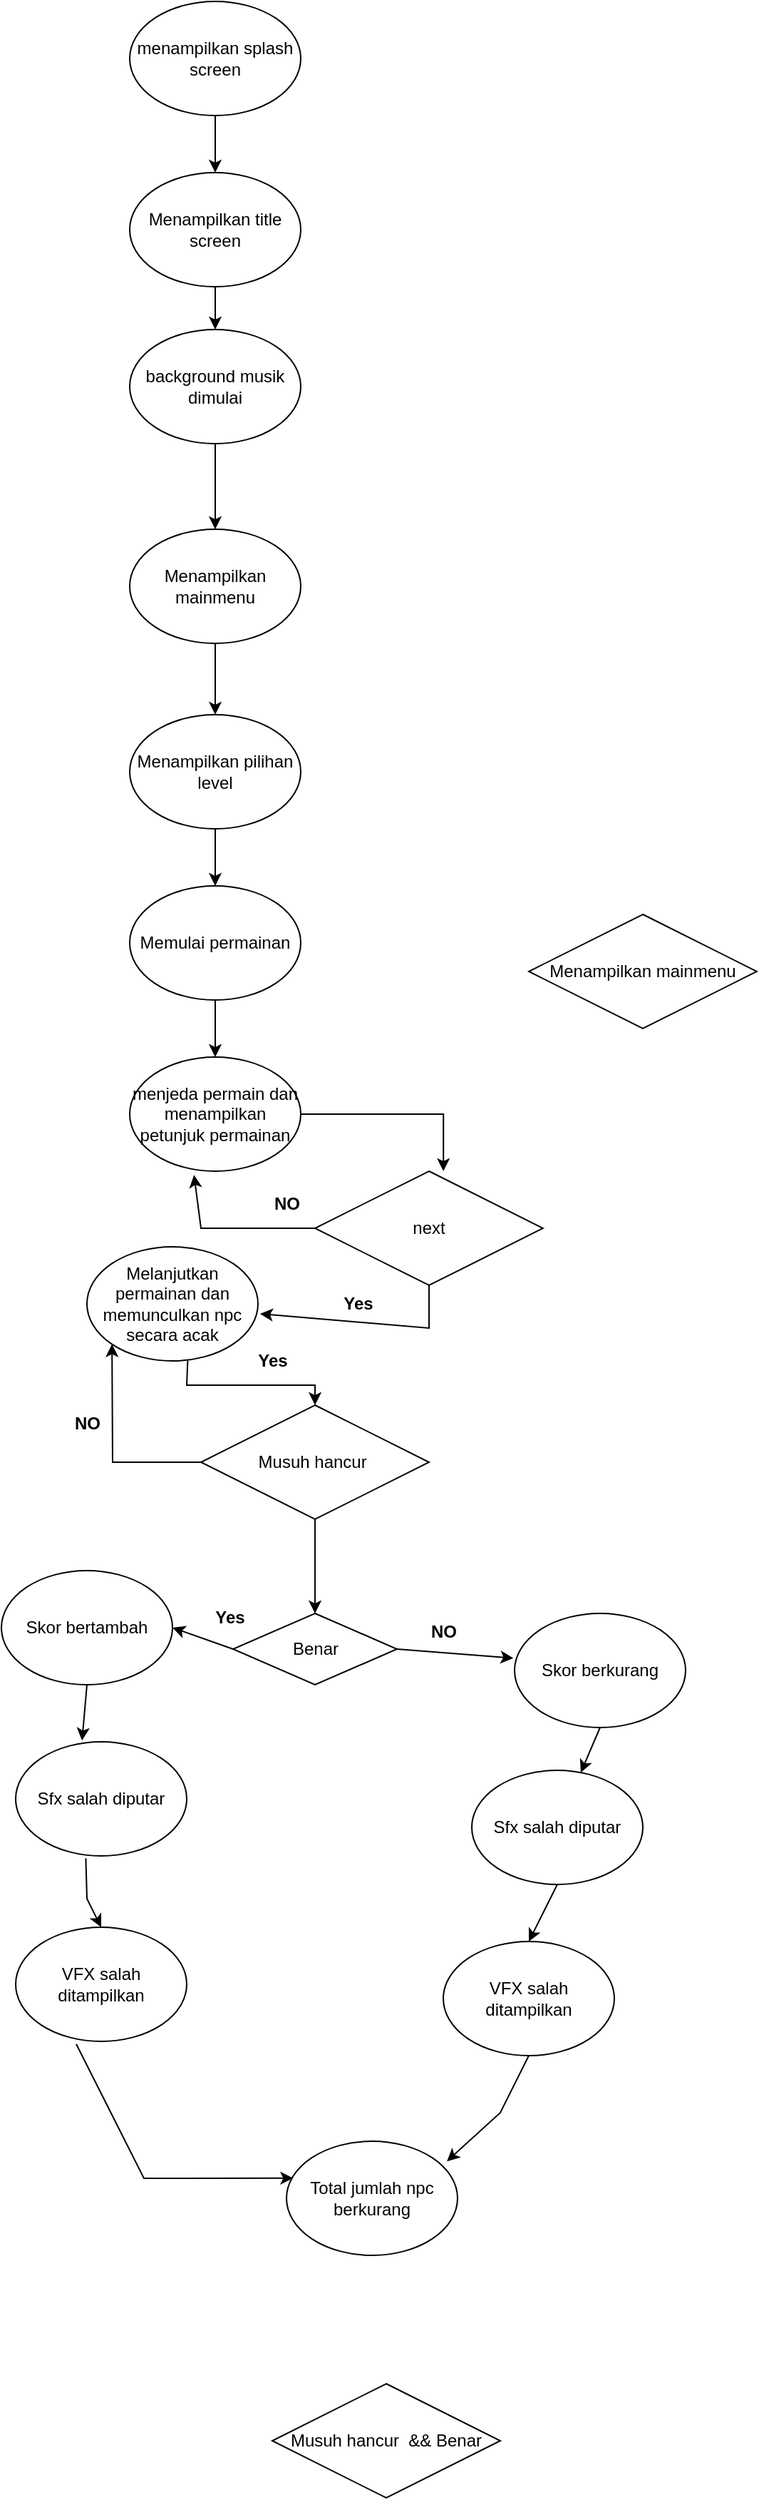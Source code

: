 <mxfile version="24.3.1" type="github">
  <diagram name="Page-1" id="_w-4o4oHEvFPpEyaA4Hl">
    <mxGraphModel dx="1086" dy="582" grid="1" gridSize="10" guides="1" tooltips="1" connect="1" arrows="1" fold="1" page="1" pageScale="1" pageWidth="850" pageHeight="1100" math="0" shadow="0">
      <root>
        <mxCell id="0" />
        <mxCell id="1" parent="0" />
        <mxCell id="fXjwy3XQdKXkn7aBWRbw-4" value="Menampilkan mainmenu" style="rhombus;whiteSpace=wrap;html=1;" vertex="1" parent="1">
          <mxGeometry x="460" y="710" width="160" height="80" as="geometry" />
        </mxCell>
        <mxCell id="fXjwy3XQdKXkn7aBWRbw-15" style="edgeStyle=orthogonalEdgeStyle;rounded=0;orthogonalLoop=1;jettySize=auto;html=1;entryX=0.5;entryY=0;entryDx=0;entryDy=0;" edge="1" parent="1" source="fXjwy3XQdKXkn7aBWRbw-5" target="fXjwy3XQdKXkn7aBWRbw-6">
          <mxGeometry relative="1" as="geometry" />
        </mxCell>
        <mxCell id="fXjwy3XQdKXkn7aBWRbw-5" value="menampilkan splash screen" style="ellipse;whiteSpace=wrap;html=1;" vertex="1" parent="1">
          <mxGeometry x="180" y="70" width="120" height="80" as="geometry" />
        </mxCell>
        <mxCell id="fXjwy3XQdKXkn7aBWRbw-21" style="edgeStyle=orthogonalEdgeStyle;rounded=0;orthogonalLoop=1;jettySize=auto;html=1;entryX=0.5;entryY=0;entryDx=0;entryDy=0;" edge="1" parent="1" source="fXjwy3XQdKXkn7aBWRbw-6" target="fXjwy3XQdKXkn7aBWRbw-20">
          <mxGeometry relative="1" as="geometry" />
        </mxCell>
        <mxCell id="fXjwy3XQdKXkn7aBWRbw-6" value="Menampilkan title screen" style="ellipse;whiteSpace=wrap;html=1;" vertex="1" parent="1">
          <mxGeometry x="180" y="190" width="120" height="80" as="geometry" />
        </mxCell>
        <mxCell id="fXjwy3XQdKXkn7aBWRbw-17" style="edgeStyle=orthogonalEdgeStyle;rounded=0;orthogonalLoop=1;jettySize=auto;html=1;entryX=0.5;entryY=0;entryDx=0;entryDy=0;" edge="1" parent="1" source="fXjwy3XQdKXkn7aBWRbw-7" target="fXjwy3XQdKXkn7aBWRbw-8">
          <mxGeometry relative="1" as="geometry" />
        </mxCell>
        <mxCell id="fXjwy3XQdKXkn7aBWRbw-7" value="Menampilkan mainmenu" style="ellipse;whiteSpace=wrap;html=1;" vertex="1" parent="1">
          <mxGeometry x="180" y="440" width="120" height="80" as="geometry" />
        </mxCell>
        <mxCell id="fXjwy3XQdKXkn7aBWRbw-19" style="edgeStyle=orthogonalEdgeStyle;rounded=0;orthogonalLoop=1;jettySize=auto;html=1;entryX=0.5;entryY=0;entryDx=0;entryDy=0;" edge="1" parent="1" source="fXjwy3XQdKXkn7aBWRbw-8" target="fXjwy3XQdKXkn7aBWRbw-9">
          <mxGeometry relative="1" as="geometry" />
        </mxCell>
        <mxCell id="fXjwy3XQdKXkn7aBWRbw-8" value="Menampilkan pilihan level" style="ellipse;whiteSpace=wrap;html=1;" vertex="1" parent="1">
          <mxGeometry x="180" y="570" width="120" height="80" as="geometry" />
        </mxCell>
        <mxCell id="fXjwy3XQdKXkn7aBWRbw-23" style="edgeStyle=orthogonalEdgeStyle;rounded=0;orthogonalLoop=1;jettySize=auto;html=1;entryX=0.5;entryY=0;entryDx=0;entryDy=0;" edge="1" parent="1" source="fXjwy3XQdKXkn7aBWRbw-9" target="fXjwy3XQdKXkn7aBWRbw-10">
          <mxGeometry relative="1" as="geometry" />
        </mxCell>
        <mxCell id="fXjwy3XQdKXkn7aBWRbw-9" value="Memulai permainan" style="ellipse;whiteSpace=wrap;html=1;" vertex="1" parent="1">
          <mxGeometry x="180" y="690" width="120" height="80" as="geometry" />
        </mxCell>
        <mxCell id="fXjwy3XQdKXkn7aBWRbw-25" style="edgeStyle=orthogonalEdgeStyle;rounded=0;orthogonalLoop=1;jettySize=auto;html=1;entryX=0.563;entryY=0;entryDx=0;entryDy=0;entryPerimeter=0;" edge="1" parent="1" source="fXjwy3XQdKXkn7aBWRbw-10" target="fXjwy3XQdKXkn7aBWRbw-24">
          <mxGeometry relative="1" as="geometry">
            <mxPoint x="400" y="850" as="targetPoint" />
          </mxGeometry>
        </mxCell>
        <mxCell id="fXjwy3XQdKXkn7aBWRbw-10" value="menjeda permain dan menampilkan petunjuk permainan" style="ellipse;whiteSpace=wrap;html=1;" vertex="1" parent="1">
          <mxGeometry x="180" y="810" width="120" height="80" as="geometry" />
        </mxCell>
        <mxCell id="fXjwy3XQdKXkn7aBWRbw-11" value="Melanjutkan permainan dan memunculkan npc secara acak" style="ellipse;whiteSpace=wrap;html=1;" vertex="1" parent="1">
          <mxGeometry x="150" y="943" width="120" height="80" as="geometry" />
        </mxCell>
        <mxCell id="fXjwy3XQdKXkn7aBWRbw-12" value="Musuh hancur&amp;nbsp;" style="rhombus;whiteSpace=wrap;html=1;" vertex="1" parent="1">
          <mxGeometry x="230" y="1054" width="160" height="80" as="geometry" />
        </mxCell>
        <mxCell id="fXjwy3XQdKXkn7aBWRbw-13" value="Total jumlah npc berkurang" style="ellipse;whiteSpace=wrap;html=1;" vertex="1" parent="1">
          <mxGeometry x="290" y="1570" width="120" height="80" as="geometry" />
        </mxCell>
        <mxCell id="fXjwy3XQdKXkn7aBWRbw-14" value="Skor bertambah" style="ellipse;whiteSpace=wrap;html=1;" vertex="1" parent="1">
          <mxGeometry x="90" y="1170" width="120" height="80" as="geometry" />
        </mxCell>
        <mxCell id="fXjwy3XQdKXkn7aBWRbw-22" style="edgeStyle=orthogonalEdgeStyle;rounded=0;orthogonalLoop=1;jettySize=auto;html=1;" edge="1" parent="1" source="fXjwy3XQdKXkn7aBWRbw-20" target="fXjwy3XQdKXkn7aBWRbw-7">
          <mxGeometry relative="1" as="geometry" />
        </mxCell>
        <mxCell id="fXjwy3XQdKXkn7aBWRbw-20" value="background musik dimulai" style="ellipse;whiteSpace=wrap;html=1;" vertex="1" parent="1">
          <mxGeometry x="180" y="300" width="120" height="80" as="geometry" />
        </mxCell>
        <mxCell id="fXjwy3XQdKXkn7aBWRbw-24" value="next" style="rhombus;whiteSpace=wrap;html=1;" vertex="1" parent="1">
          <mxGeometry x="310" y="890" width="160" height="80" as="geometry" />
        </mxCell>
        <mxCell id="fXjwy3XQdKXkn7aBWRbw-27" value="" style="endArrow=classic;html=1;rounded=0;exitX=0.5;exitY=1;exitDx=0;exitDy=0;entryX=1.012;entryY=0.587;entryDx=0;entryDy=0;entryPerimeter=0;" edge="1" parent="1" source="fXjwy3XQdKXkn7aBWRbw-24" target="fXjwy3XQdKXkn7aBWRbw-11">
          <mxGeometry width="50" height="50" relative="1" as="geometry">
            <mxPoint x="420" y="940" as="sourcePoint" />
            <mxPoint x="470" y="890" as="targetPoint" />
            <Array as="points">
              <mxPoint x="390" y="1000" />
            </Array>
          </mxGeometry>
        </mxCell>
        <mxCell id="fXjwy3XQdKXkn7aBWRbw-28" value="" style="endArrow=classic;html=1;rounded=0;exitX=0;exitY=0.5;exitDx=0;exitDy=0;entryX=0.376;entryY=1.033;entryDx=0;entryDy=0;entryPerimeter=0;" edge="1" parent="1" source="fXjwy3XQdKXkn7aBWRbw-24" target="fXjwy3XQdKXkn7aBWRbw-10">
          <mxGeometry width="50" height="50" relative="1" as="geometry">
            <mxPoint x="400" y="980" as="sourcePoint" />
            <mxPoint x="291" y="1007" as="targetPoint" />
            <Array as="points">
              <mxPoint x="230" y="930" />
            </Array>
          </mxGeometry>
        </mxCell>
        <mxCell id="fXjwy3XQdKXkn7aBWRbw-29" value="NO" style="text;align=center;fontStyle=1;verticalAlign=middle;spacingLeft=3;spacingRight=3;strokeColor=none;rotatable=0;points=[[0,0.5],[1,0.5]];portConstraint=eastwest;html=1;" vertex="1" parent="1">
          <mxGeometry x="250" y="900" width="80" height="26" as="geometry" />
        </mxCell>
        <mxCell id="fXjwy3XQdKXkn7aBWRbw-30" value="Yes" style="text;align=center;fontStyle=1;verticalAlign=middle;spacingLeft=3;spacingRight=3;strokeColor=none;rotatable=0;points=[[0,0.5],[1,0.5]];portConstraint=eastwest;html=1;" vertex="1" parent="1">
          <mxGeometry x="300" y="970" width="80" height="26" as="geometry" />
        </mxCell>
        <mxCell id="fXjwy3XQdKXkn7aBWRbw-31" value="" style="endArrow=classic;html=1;rounded=0;exitX=0.589;exitY=0.996;exitDx=0;exitDy=0;exitPerimeter=0;entryX=0.5;entryY=0;entryDx=0;entryDy=0;" edge="1" parent="1" source="fXjwy3XQdKXkn7aBWRbw-11" target="fXjwy3XQdKXkn7aBWRbw-12">
          <mxGeometry width="50" height="50" relative="1" as="geometry">
            <mxPoint x="400" y="980" as="sourcePoint" />
            <mxPoint x="340" y="1050" as="targetPoint" />
            <Array as="points">
              <mxPoint x="220" y="1040" />
              <mxPoint x="310" y="1040" />
            </Array>
          </mxGeometry>
        </mxCell>
        <mxCell id="fXjwy3XQdKXkn7aBWRbw-32" value="" style="endArrow=classic;html=1;rounded=0;exitX=0.5;exitY=1;exitDx=0;exitDy=0;entryX=0.5;entryY=0;entryDx=0;entryDy=0;" edge="1" parent="1" source="fXjwy3XQdKXkn7aBWRbw-12" target="fXjwy3XQdKXkn7aBWRbw-51">
          <mxGeometry width="50" height="50" relative="1" as="geometry">
            <mxPoint x="241" y="1040" as="sourcePoint" />
            <mxPoint x="350" y="1090" as="targetPoint" />
            <Array as="points" />
          </mxGeometry>
        </mxCell>
        <mxCell id="fXjwy3XQdKXkn7aBWRbw-34" value="Yes" style="text;align=center;fontStyle=1;verticalAlign=middle;spacingLeft=3;spacingRight=3;strokeColor=none;rotatable=0;points=[[0,0.5],[1,0.5]];portConstraint=eastwest;html=1;" vertex="1" parent="1">
          <mxGeometry x="210" y="1190" width="80" height="26" as="geometry" />
        </mxCell>
        <mxCell id="fXjwy3XQdKXkn7aBWRbw-37" value="Skor berkurang" style="ellipse;whiteSpace=wrap;html=1;" vertex="1" parent="1">
          <mxGeometry x="450" y="1200" width="120" height="80" as="geometry" />
        </mxCell>
        <mxCell id="fXjwy3XQdKXkn7aBWRbw-38" value="" style="endArrow=classic;html=1;rounded=0;exitX=0.5;exitY=1;exitDx=0;exitDy=0;entryX=0.5;entryY=0;entryDx=0;entryDy=0;" edge="1" parent="1" source="fXjwy3XQdKXkn7aBWRbw-40" target="fXjwy3XQdKXkn7aBWRbw-41">
          <mxGeometry width="50" height="50" relative="1" as="geometry">
            <mxPoint x="350" y="1170" as="sourcePoint" />
            <mxPoint x="290" y="1230" as="targetPoint" />
            <Array as="points">
              <mxPoint x="470" y="1410" />
            </Array>
          </mxGeometry>
        </mxCell>
        <mxCell id="fXjwy3XQdKXkn7aBWRbw-41" value="VFX salah ditampilkan" style="ellipse;whiteSpace=wrap;html=1;" vertex="1" parent="1">
          <mxGeometry x="400" y="1430" width="120" height="80" as="geometry" />
        </mxCell>
        <mxCell id="fXjwy3XQdKXkn7aBWRbw-42" value="" style="endArrow=classic;html=1;rounded=0;exitX=0.5;exitY=1;exitDx=0;exitDy=0;" edge="1" parent="1" source="fXjwy3XQdKXkn7aBWRbw-37" target="fXjwy3XQdKXkn7aBWRbw-40">
          <mxGeometry width="50" height="50" relative="1" as="geometry">
            <mxPoint x="510" y="1280" as="sourcePoint" />
            <mxPoint x="410" y="1540" as="targetPoint" />
            <Array as="points" />
          </mxGeometry>
        </mxCell>
        <mxCell id="fXjwy3XQdKXkn7aBWRbw-40" value="Sfx salah diputar" style="ellipse;whiteSpace=wrap;html=1;" vertex="1" parent="1">
          <mxGeometry x="420" y="1310" width="120" height="80" as="geometry" />
        </mxCell>
        <mxCell id="fXjwy3XQdKXkn7aBWRbw-44" value="" style="endArrow=classic;html=1;rounded=0;exitX=0.5;exitY=1;exitDx=0;exitDy=0;entryX=0.938;entryY=0.176;entryDx=0;entryDy=0;entryPerimeter=0;" edge="1" parent="1" source="fXjwy3XQdKXkn7aBWRbw-41" target="fXjwy3XQdKXkn7aBWRbw-13">
          <mxGeometry width="50" height="50" relative="1" as="geometry">
            <mxPoint x="490" y="1400" as="sourcePoint" />
            <mxPoint x="480" y="1440" as="targetPoint" />
            <Array as="points">
              <mxPoint x="440" y="1550" />
            </Array>
          </mxGeometry>
        </mxCell>
        <mxCell id="fXjwy3XQdKXkn7aBWRbw-45" value="" style="endArrow=classic;html=1;rounded=0;exitX=0.41;exitY=1.021;exitDx=0;exitDy=0;entryX=0.5;entryY=0;entryDx=0;entryDy=0;exitPerimeter=0;" edge="1" parent="1" source="fXjwy3XQdKXkn7aBWRbw-47" target="fXjwy3XQdKXkn7aBWRbw-46">
          <mxGeometry width="50" height="50" relative="1" as="geometry">
            <mxPoint x="90" y="1140" as="sourcePoint" />
            <mxPoint x="30" y="1200" as="targetPoint" />
            <Array as="points">
              <mxPoint x="150" y="1400" />
            </Array>
          </mxGeometry>
        </mxCell>
        <mxCell id="fXjwy3XQdKXkn7aBWRbw-46" value="VFX salah ditampilkan" style="ellipse;whiteSpace=wrap;html=1;" vertex="1" parent="1">
          <mxGeometry x="100" y="1420" width="120" height="80" as="geometry" />
        </mxCell>
        <mxCell id="fXjwy3XQdKXkn7aBWRbw-47" value="Sfx salah diputar" style="ellipse;whiteSpace=wrap;html=1;" vertex="1" parent="1">
          <mxGeometry x="100" y="1290" width="120" height="80" as="geometry" />
        </mxCell>
        <mxCell id="fXjwy3XQdKXkn7aBWRbw-48" value="" style="endArrow=classic;html=1;rounded=0;exitX=0.354;exitY=1.023;exitDx=0;exitDy=0;entryX=0.039;entryY=0.324;entryDx=0;entryDy=0;entryPerimeter=0;exitPerimeter=0;" edge="1" parent="1" source="fXjwy3XQdKXkn7aBWRbw-46" target="fXjwy3XQdKXkn7aBWRbw-13">
          <mxGeometry width="50" height="50" relative="1" as="geometry">
            <mxPoint x="230" y="1370" as="sourcePoint" />
            <mxPoint x="143" y="1554" as="targetPoint" />
            <Array as="points">
              <mxPoint x="190" y="1596" />
            </Array>
          </mxGeometry>
        </mxCell>
        <mxCell id="fXjwy3XQdKXkn7aBWRbw-49" value="" style="endArrow=classic;html=1;rounded=0;exitX=0.5;exitY=1;exitDx=0;exitDy=0;entryX=0.388;entryY=-0.011;entryDx=0;entryDy=0;entryPerimeter=0;" edge="1" parent="1" source="fXjwy3XQdKXkn7aBWRbw-14" target="fXjwy3XQdKXkn7aBWRbw-47">
          <mxGeometry width="50" height="50" relative="1" as="geometry">
            <mxPoint x="219" y="1372" as="sourcePoint" />
            <mxPoint x="220" y="1410" as="targetPoint" />
            <Array as="points" />
          </mxGeometry>
        </mxCell>
        <mxCell id="fXjwy3XQdKXkn7aBWRbw-50" value="Musuh hancur&amp;nbsp; &amp;amp;&amp;amp; Benar" style="rhombus;whiteSpace=wrap;html=1;" vertex="1" parent="1">
          <mxGeometry x="280" y="1740" width="160" height="80" as="geometry" />
        </mxCell>
        <mxCell id="fXjwy3XQdKXkn7aBWRbw-51" value="Benar" style="rhombus;whiteSpace=wrap;html=1;" vertex="1" parent="1">
          <mxGeometry x="252.5" y="1200" width="115" height="50" as="geometry" />
        </mxCell>
        <mxCell id="fXjwy3XQdKXkn7aBWRbw-55" value="" style="endArrow=classic;html=1;rounded=0;exitX=1;exitY=0.5;exitDx=0;exitDy=0;entryX=-0.007;entryY=0.392;entryDx=0;entryDy=0;entryPerimeter=0;" edge="1" parent="1" source="fXjwy3XQdKXkn7aBWRbw-51" target="fXjwy3XQdKXkn7aBWRbw-37">
          <mxGeometry width="50" height="50" relative="1" as="geometry">
            <mxPoint x="320" y="1144" as="sourcePoint" />
            <mxPoint x="320" y="1210" as="targetPoint" />
            <Array as="points" />
          </mxGeometry>
        </mxCell>
        <mxCell id="fXjwy3XQdKXkn7aBWRbw-56" value="" style="endArrow=classic;html=1;rounded=0;exitX=0;exitY=0.5;exitDx=0;exitDy=0;entryX=1;entryY=0.5;entryDx=0;entryDy=0;" edge="1" parent="1" source="fXjwy3XQdKXkn7aBWRbw-51" target="fXjwy3XQdKXkn7aBWRbw-14">
          <mxGeometry width="50" height="50" relative="1" as="geometry">
            <mxPoint x="320" y="1144" as="sourcePoint" />
            <mxPoint x="320" y="1210" as="targetPoint" />
            <Array as="points" />
          </mxGeometry>
        </mxCell>
        <mxCell id="fXjwy3XQdKXkn7aBWRbw-57" value="NO" style="text;align=center;fontStyle=1;verticalAlign=middle;spacingLeft=3;spacingRight=3;strokeColor=none;rotatable=0;points=[[0,0.5],[1,0.5]];portConstraint=eastwest;html=1;" vertex="1" parent="1">
          <mxGeometry x="360" y="1200" width="80" height="26" as="geometry" />
        </mxCell>
        <mxCell id="fXjwy3XQdKXkn7aBWRbw-58" value="Yes" style="text;align=center;fontStyle=1;verticalAlign=middle;spacingLeft=3;spacingRight=3;strokeColor=none;rotatable=0;points=[[0,0.5],[1,0.5]];portConstraint=eastwest;html=1;" vertex="1" parent="1">
          <mxGeometry x="240" y="1010" width="80" height="26" as="geometry" />
        </mxCell>
        <mxCell id="fXjwy3XQdKXkn7aBWRbw-59" value="" style="endArrow=classic;html=1;rounded=0;exitX=0;exitY=0.5;exitDx=0;exitDy=0;entryX=0;entryY=1;entryDx=0;entryDy=0;" edge="1" parent="1" source="fXjwy3XQdKXkn7aBWRbw-12" target="fXjwy3XQdKXkn7aBWRbw-11">
          <mxGeometry width="50" height="50" relative="1" as="geometry">
            <mxPoint x="400" y="980" as="sourcePoint" />
            <mxPoint x="281" y="1000" as="targetPoint" />
            <Array as="points">
              <mxPoint x="168" y="1094" />
            </Array>
          </mxGeometry>
        </mxCell>
        <mxCell id="fXjwy3XQdKXkn7aBWRbw-60" value="NO" style="text;align=center;fontStyle=1;verticalAlign=middle;spacingLeft=3;spacingRight=3;strokeColor=none;rotatable=0;points=[[0,0.5],[1,0.5]];portConstraint=eastwest;html=1;" vertex="1" parent="1">
          <mxGeometry x="110" y="1054" width="80" height="26" as="geometry" />
        </mxCell>
      </root>
    </mxGraphModel>
  </diagram>
</mxfile>
